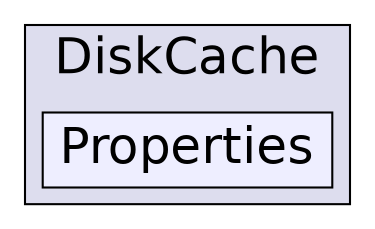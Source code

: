 digraph "C:/Users/nathanael/Documents/resizer/Plugins/DiskCache/Properties" {
  compound=true
  node [ fontsize="24", fontname="Helvetica"];
  edge [ labelfontsize="24", labelfontname="Helvetica"];
  subgraph clusterdir_c40d1be011819c7d3f0b5389486b8856 {
    graph [ bgcolor="#ddddee", pencolor="black", label="DiskCache" fontname="Helvetica", fontsize="24", URL="dir_c40d1be011819c7d3f0b5389486b8856.html"]
  dir_30255c6482a40abd641a2adb60a603b0 [shape=box, label="Properties", style="filled", fillcolor="#eeeeff", pencolor="black", URL="dir_30255c6482a40abd641a2adb60a603b0.html"];
  }
}
